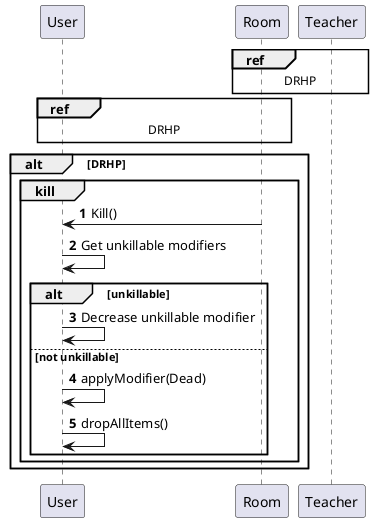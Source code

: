 @startuml
'https://plantuml.com/sequence-diagram

autonumber

participant "User" as U
participant "Room" as R
participant "Teacher" as T

ref over T, R: DRHP
ref over U, R: DRHP

alt DRHP
    group kill
        R -> U: Kill()
        U -> U: Get unkillable modifiers
        alt unkillable
            U -> U: Decrease unkillable modifier
        else not unkillable
            U -> U: applyModifier(Dead)
            U -> U: dropAllItems()
        end
    end
end
@enduml